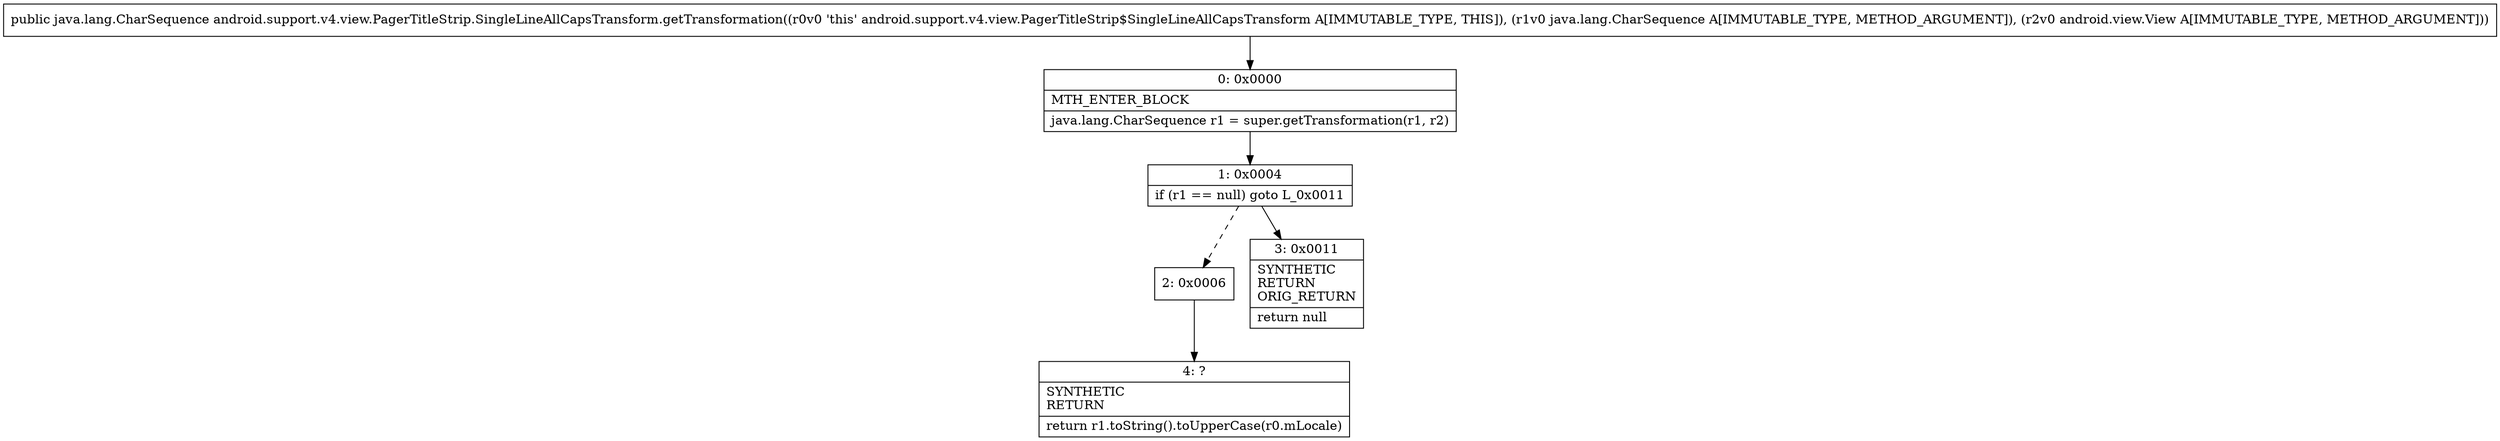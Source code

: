 digraph "CFG forandroid.support.v4.view.PagerTitleStrip.SingleLineAllCapsTransform.getTransformation(Ljava\/lang\/CharSequence;Landroid\/view\/View;)Ljava\/lang\/CharSequence;" {
Node_0 [shape=record,label="{0\:\ 0x0000|MTH_ENTER_BLOCK\l|java.lang.CharSequence r1 = super.getTransformation(r1, r2)\l}"];
Node_1 [shape=record,label="{1\:\ 0x0004|if (r1 == null) goto L_0x0011\l}"];
Node_2 [shape=record,label="{2\:\ 0x0006}"];
Node_3 [shape=record,label="{3\:\ 0x0011|SYNTHETIC\lRETURN\lORIG_RETURN\l|return null\l}"];
Node_4 [shape=record,label="{4\:\ ?|SYNTHETIC\lRETURN\l|return r1.toString().toUpperCase(r0.mLocale)\l}"];
MethodNode[shape=record,label="{public java.lang.CharSequence android.support.v4.view.PagerTitleStrip.SingleLineAllCapsTransform.getTransformation((r0v0 'this' android.support.v4.view.PagerTitleStrip$SingleLineAllCapsTransform A[IMMUTABLE_TYPE, THIS]), (r1v0 java.lang.CharSequence A[IMMUTABLE_TYPE, METHOD_ARGUMENT]), (r2v0 android.view.View A[IMMUTABLE_TYPE, METHOD_ARGUMENT])) }"];
MethodNode -> Node_0;
Node_0 -> Node_1;
Node_1 -> Node_2[style=dashed];
Node_1 -> Node_3;
Node_2 -> Node_4;
}

